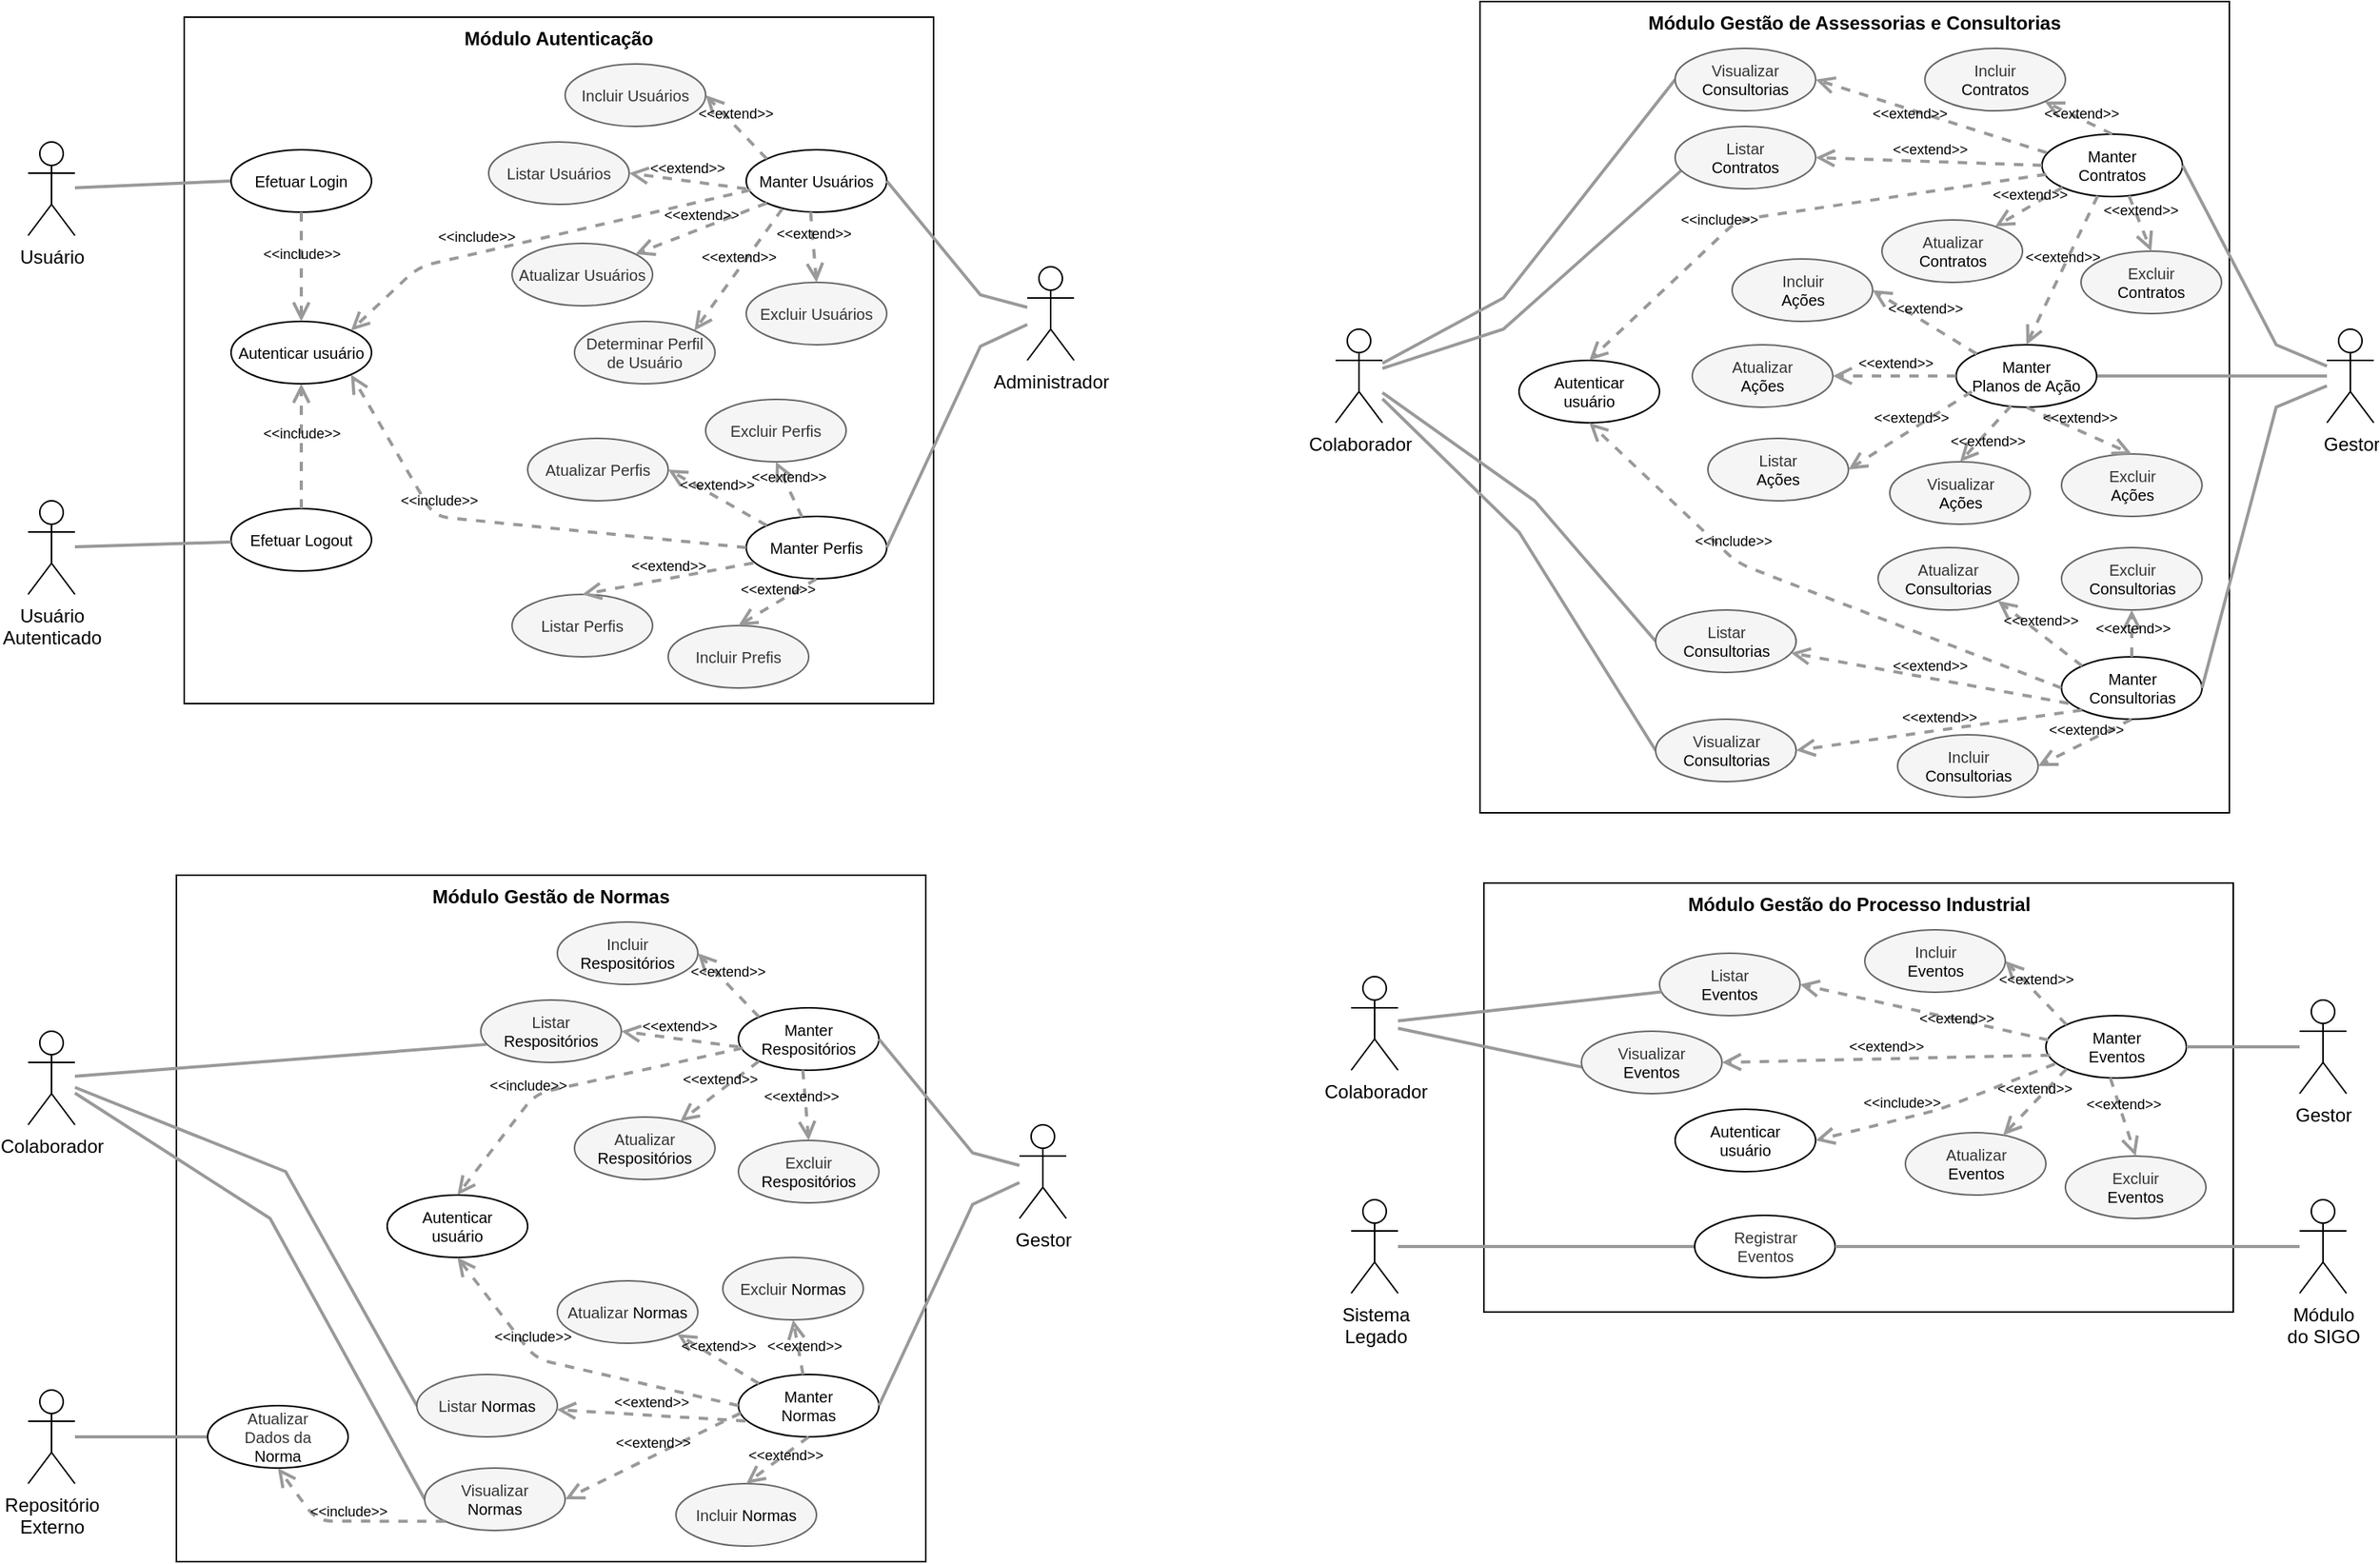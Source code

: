 <mxfile version="14.5.10" type="device"><diagram id="YoKz3NwR0_k2aK6TBXp4" name="Página-1"><mxGraphModel dx="1248" dy="1855" grid="1" gridSize="10" guides="1" tooltips="1" connect="1" arrows="1" fold="1" page="1" pageScale="1" pageWidth="827" pageHeight="1169" math="0" shadow="0"><root><mxCell id="0"/><mxCell id="1" parent="0"/><mxCell id="RQKFr0YR5QsRpam1vmnH-3" value="Módulo Gestão de Normas" style="shape=rect;html=1;verticalAlign=top;fontStyle=1;whiteSpace=wrap;align=center;" parent="1" vertex="1"><mxGeometry x="180" y="-560" width="480" height="440" as="geometry"/></mxCell><mxCell id="RQKFr0YR5QsRpam1vmnH-5" value="Manter Respositórios" style="shape=ellipse;html=1;strokeWidth=1;fontStyle=0;whiteSpace=wrap;align=center;perimeter=ellipsePerimeter;fontSize=10;" parent="1" vertex="1"><mxGeometry x="540" y="-475" width="90" height="40" as="geometry"/></mxCell><mxCell id="RQKFr0YR5QsRpam1vmnH-6" value="Manter&lt;br&gt;Normas" style="shape=ellipse;html=1;strokeWidth=1;fontStyle=0;whiteSpace=wrap;align=center;perimeter=ellipsePerimeter;fontSize=10;" parent="1" vertex="1"><mxGeometry x="540" y="-240" width="90" height="40" as="geometry"/></mxCell><mxCell id="u5Q-mye5x7g5_dlP4QvD-38" style="rounded=0;orthogonalLoop=1;jettySize=auto;html=1;entryX=0;entryY=0.5;entryDx=0;entryDy=0;endArrow=none;endFill=0;strokeColor=#999999;strokeWidth=2;" parent="1" source="RQKFr0YR5QsRpam1vmnH-8" target="u5Q-mye5x7g5_dlP4QvD-36" edge="1"><mxGeometry relative="1" as="geometry"><Array as="points"><mxPoint x="240" y="-340"/></Array></mxGeometry></mxCell><mxCell id="u5Q-mye5x7g5_dlP4QvD-40" style="edgeStyle=none;rounded=0;orthogonalLoop=1;jettySize=auto;html=1;entryX=0;entryY=0.5;entryDx=0;entryDy=0;endArrow=none;endFill=0;strokeColor=#999999;strokeWidth=2;" parent="1" source="RQKFr0YR5QsRpam1vmnH-8" target="RQKFr0YR5QsRpam1vmnH-31" edge="1"><mxGeometry relative="1" as="geometry"><Array as="points"><mxPoint x="250" y="-370"/></Array></mxGeometry></mxCell><mxCell id="u5Q-mye5x7g5_dlP4QvD-41" style="edgeStyle=none;rounded=0;orthogonalLoop=1;jettySize=auto;html=1;entryX=0.042;entryY=0.711;entryDx=0;entryDy=0;entryPerimeter=0;endArrow=none;endFill=0;strokeColor=#999999;strokeWidth=2;" parent="1" source="RQKFr0YR5QsRpam1vmnH-8" target="RQKFr0YR5QsRpam1vmnH-21" edge="1"><mxGeometry relative="1" as="geometry"/></mxCell><mxCell id="RQKFr0YR5QsRpam1vmnH-8" value="Colaborador" style="shape=umlActor;html=1;verticalLabelPosition=bottom;verticalAlign=top;align=center;" parent="1" vertex="1"><mxGeometry x="85" y="-460" width="30" height="60" as="geometry"/></mxCell><mxCell id="RQKFr0YR5QsRpam1vmnH-14" style="edgeStyle=none;rounded=0;orthogonalLoop=1;jettySize=auto;html=1;entryX=1;entryY=0.5;entryDx=0;entryDy=0;startArrow=none;startFill=0;startSize=8;endArrow=none;endFill=0;endSize=8;strokeColor=#999999;strokeWidth=2;fontSize=10;" parent="1" source="RQKFr0YR5QsRpam1vmnH-13" target="RQKFr0YR5QsRpam1vmnH-5" edge="1"><mxGeometry relative="1" as="geometry"><Array as="points"><mxPoint x="690" y="-382"/></Array></mxGeometry></mxCell><mxCell id="RQKFr0YR5QsRpam1vmnH-15" style="edgeStyle=none;rounded=0;orthogonalLoop=1;jettySize=auto;html=1;entryX=1;entryY=0.5;entryDx=0;entryDy=0;startArrow=none;startFill=0;startSize=8;endArrow=none;endFill=0;endSize=8;strokeColor=#999999;strokeWidth=2;fontSize=10;" parent="1" source="RQKFr0YR5QsRpam1vmnH-13" target="RQKFr0YR5QsRpam1vmnH-6" edge="1"><mxGeometry relative="1" as="geometry"><Array as="points"><mxPoint x="690" y="-349"/></Array></mxGeometry></mxCell><mxCell id="RQKFr0YR5QsRpam1vmnH-13" value="Gestor" style="shape=umlActor;html=1;verticalLabelPosition=bottom;verticalAlign=top;align=center;" parent="1" vertex="1"><mxGeometry x="720" y="-400" width="30" height="60" as="geometry"/></mxCell><mxCell id="RQKFr0YR5QsRpam1vmnH-16" value="Autenticar&lt;br&gt;usuário" style="shape=ellipse;html=1;strokeWidth=1;fontStyle=0;whiteSpace=wrap;align=center;perimeter=ellipsePerimeter;fontSize=10;" parent="1" vertex="1"><mxGeometry x="315" y="-355" width="90" height="40" as="geometry"/></mxCell><mxCell id="RQKFr0YR5QsRpam1vmnH-18" value="&amp;lt;&amp;lt;extend&amp;gt;&amp;gt;" style="endArrow=open;startArrow=none;endFill=0;startFill=0;endSize=8;html=1;verticalAlign=bottom;dashed=1;labelBackgroundColor=none;strokeColor=#999999;strokeWidth=2;fontSize=9;exitX=0;exitY=0;exitDx=0;exitDy=0;entryX=1;entryY=0.5;entryDx=0;entryDy=0;" parent="1" source="RQKFr0YR5QsRpam1vmnH-5" target="RQKFr0YR5QsRpam1vmnH-19" edge="1"><mxGeometry width="160" relative="1" as="geometry"><mxPoint x="340" y="-350" as="sourcePoint"/><mxPoint x="500" y="-350" as="targetPoint"/></mxGeometry></mxCell><mxCell id="RQKFr0YR5QsRpam1vmnH-19" value="Incluir&lt;br&gt;&lt;span style=&quot;color: rgb(0 , 0 , 0)&quot;&gt;Respositórios&lt;/span&gt;" style="shape=ellipse;html=1;strokeWidth=1;fontStyle=0;whiteSpace=wrap;align=center;perimeter=ellipsePerimeter;fontSize=10;fillColor=#f5f5f5;strokeColor=#666666;fontColor=#333333;" parent="1" vertex="1"><mxGeometry x="424" y="-530" width="90" height="40" as="geometry"/></mxCell><mxCell id="RQKFr0YR5QsRpam1vmnH-21" value="Listar&lt;br&gt;&lt;span style=&quot;color: rgb(0 , 0 , 0)&quot;&gt;Respositórios&lt;/span&gt;" style="shape=ellipse;html=1;strokeWidth=1;fontStyle=0;whiteSpace=wrap;align=center;perimeter=ellipsePerimeter;fontSize=10;fillColor=#f5f5f5;strokeColor=#666666;fontColor=#333333;" parent="1" vertex="1"><mxGeometry x="375" y="-480" width="90" height="40" as="geometry"/></mxCell><mxCell id="RQKFr0YR5QsRpam1vmnH-22" value="&amp;lt;&amp;lt;extend&amp;gt;&amp;gt;" style="endArrow=open;startArrow=none;endFill=0;startFill=0;endSize=8;html=1;verticalAlign=bottom;dashed=1;labelBackgroundColor=none;strokeColor=#999999;strokeWidth=2;fontSize=9;exitX=0.75;exitY=0.25;exitDx=0;exitDy=0;entryX=1;entryY=0.5;entryDx=0;entryDy=0;exitPerimeter=0;" parent="1" source="RQKFr0YR5QsRpam1vmnH-3" target="RQKFr0YR5QsRpam1vmnH-21" edge="1"><mxGeometry width="160" relative="1" as="geometry"><mxPoint x="564.441" y="-457.575" as="sourcePoint"/><mxPoint x="500.0" y="-495" as="targetPoint"/></mxGeometry></mxCell><mxCell id="RQKFr0YR5QsRpam1vmnH-23" value="Atualizar&lt;br&gt;&lt;span style=&quot;color: rgb(0 , 0 , 0)&quot;&gt;Respositórios&lt;/span&gt;" style="shape=ellipse;html=1;strokeWidth=1;fontStyle=0;whiteSpace=wrap;align=center;perimeter=ellipsePerimeter;fontSize=10;fillColor=#f5f5f5;strokeColor=#666666;fontColor=#333333;" parent="1" vertex="1"><mxGeometry x="435" y="-405" width="90" height="40" as="geometry"/></mxCell><mxCell id="RQKFr0YR5QsRpam1vmnH-24" value="Excluir&lt;br&gt;&lt;span style=&quot;color: rgb(0 , 0 , 0)&quot;&gt;Respositórios&lt;/span&gt;" style="shape=ellipse;html=1;strokeWidth=1;fontStyle=0;whiteSpace=wrap;align=center;perimeter=ellipsePerimeter;fontSize=10;fillColor=#f5f5f5;strokeColor=#666666;fontColor=#333333;" parent="1" vertex="1"><mxGeometry x="540" y="-390" width="90" height="40" as="geometry"/></mxCell><mxCell id="RQKFr0YR5QsRpam1vmnH-25" value="&amp;lt;&amp;lt;extend&amp;gt;&amp;gt;" style="endArrow=open;startArrow=none;endFill=0;startFill=0;endSize=8;html=1;verticalAlign=bottom;dashed=1;labelBackgroundColor=none;strokeColor=#999999;strokeWidth=2;fontSize=9;exitX=0.458;exitY=0.995;exitDx=0;exitDy=0;entryX=0.5;entryY=0;entryDx=0;entryDy=0;exitPerimeter=0;" parent="1" source="RQKFr0YR5QsRpam1vmnH-5" target="RQKFr0YR5QsRpam1vmnH-24" edge="1"><mxGeometry x="0.103" y="-3" width="160" relative="1" as="geometry"><mxPoint x="550" y="-440" as="sourcePoint"/><mxPoint x="490" y="-440" as="targetPoint"/><mxPoint as="offset"/></mxGeometry></mxCell><mxCell id="RQKFr0YR5QsRpam1vmnH-26" value="&amp;lt;&amp;lt;extend&amp;gt;&amp;gt;" style="endArrow=open;startArrow=none;endFill=0;startFill=0;endSize=8;html=1;verticalAlign=bottom;dashed=1;labelBackgroundColor=none;strokeColor=#999999;strokeWidth=2;fontSize=9;exitX=0;exitY=1;exitDx=0;exitDy=0;" parent="1" source="RQKFr0YR5QsRpam1vmnH-5" target="RQKFr0YR5QsRpam1vmnH-23" edge="1"><mxGeometry width="160" relative="1" as="geometry"><mxPoint x="550" y="-440" as="sourcePoint"/><mxPoint x="490" y="-440" as="targetPoint"/></mxGeometry></mxCell><mxCell id="RQKFr0YR5QsRpam1vmnH-27" value="&amp;lt;&amp;lt;include&amp;gt;&amp;gt;" style="endArrow=open;startArrow=none;endFill=0;startFill=0;endSize=8;html=1;verticalAlign=bottom;dashed=1;labelBackgroundColor=none;strokeColor=#999999;strokeWidth=2;fontSize=9;exitX=0.031;exitY=0.644;exitDx=0;exitDy=0;entryX=0.5;entryY=0;entryDx=0;entryDy=0;exitPerimeter=0;" parent="1" source="RQKFr0YR5QsRpam1vmnH-5" target="RQKFr0YR5QsRpam1vmnH-16" edge="1"><mxGeometry x="0.295" y="-2" width="160" relative="1" as="geometry"><mxPoint x="270" y="-415" as="sourcePoint"/><mxPoint x="270" y="-355" as="targetPoint"/><Array as="points"><mxPoint x="410" y="-420"/></Array><mxPoint as="offset"/></mxGeometry></mxCell><mxCell id="RQKFr0YR5QsRpam1vmnH-30" value="Incluir&amp;nbsp;&lt;span style=&quot;color: rgb(0 , 0 , 0)&quot;&gt;Normas&lt;/span&gt;" style="shape=ellipse;html=1;strokeWidth=1;fontStyle=0;whiteSpace=wrap;align=center;perimeter=ellipsePerimeter;fontSize=10;fillColor=#f5f5f5;strokeColor=#666666;fontColor=#333333;" parent="1" vertex="1"><mxGeometry x="500" y="-170" width="90" height="40" as="geometry"/></mxCell><mxCell id="RQKFr0YR5QsRpam1vmnH-31" value="Listar&amp;nbsp;&lt;span style=&quot;color: rgb(0 , 0 , 0)&quot;&gt;Normas&lt;/span&gt;" style="shape=ellipse;html=1;strokeWidth=1;fontStyle=0;whiteSpace=wrap;align=center;perimeter=ellipsePerimeter;fontSize=10;fillColor=#f5f5f5;strokeColor=#666666;fontColor=#333333;" parent="1" vertex="1"><mxGeometry x="334" y="-240" width="90" height="40" as="geometry"/></mxCell><mxCell id="RQKFr0YR5QsRpam1vmnH-32" value="Atualizar&amp;nbsp;&lt;span style=&quot;color: rgb(0 , 0 , 0)&quot;&gt;Normas&lt;/span&gt;" style="shape=ellipse;html=1;strokeWidth=1;fontStyle=0;whiteSpace=wrap;align=center;perimeter=ellipsePerimeter;fontSize=10;fillColor=#f5f5f5;strokeColor=#666666;fontColor=#333333;" parent="1" vertex="1"><mxGeometry x="424" y="-300" width="90" height="40" as="geometry"/></mxCell><mxCell id="RQKFr0YR5QsRpam1vmnH-33" value="Excluir&amp;nbsp;&lt;span style=&quot;color: rgb(0 , 0 , 0)&quot;&gt;Normas&lt;/span&gt;" style="shape=ellipse;html=1;strokeWidth=1;fontStyle=0;whiteSpace=wrap;align=center;perimeter=ellipsePerimeter;fontSize=10;fillColor=#f5f5f5;strokeColor=#666666;fontColor=#333333;" parent="1" vertex="1"><mxGeometry x="530" y="-315" width="90" height="40" as="geometry"/></mxCell><mxCell id="RQKFr0YR5QsRpam1vmnH-34" value="&amp;lt;&amp;lt;include&amp;gt;&amp;gt;" style="endArrow=open;startArrow=none;endFill=0;startFill=0;endSize=8;html=1;verticalAlign=bottom;dashed=1;labelBackgroundColor=none;strokeColor=#999999;strokeWidth=2;fontSize=9;exitX=0;exitY=0.5;exitDx=0;exitDy=0;entryX=0.5;entryY=1;entryDx=0;entryDy=0;" parent="1" source="RQKFr0YR5QsRpam1vmnH-6" target="RQKFr0YR5QsRpam1vmnH-16" edge="1"><mxGeometry x="0.295" y="-2" width="160" relative="1" as="geometry"><mxPoint x="553.1" y="-432.8" as="sourcePoint"/><mxPoint x="305.355" y="-347.678" as="targetPoint"/><Array as="points"><mxPoint x="410" y="-250"/></Array><mxPoint as="offset"/></mxGeometry></mxCell><mxCell id="RQKFr0YR5QsRpam1vmnH-35" value="&amp;lt;&amp;lt;extend&amp;gt;&amp;gt;" style="endArrow=open;startArrow=none;endFill=0;startFill=0;endSize=8;html=1;verticalAlign=bottom;dashed=1;labelBackgroundColor=none;strokeColor=#999999;strokeWidth=2;fontSize=9;entryX=0.5;entryY=1;entryDx=0;entryDy=0;" parent="1" source="RQKFr0YR5QsRpam1vmnH-6" target="RQKFr0YR5QsRpam1vmnH-33" edge="1"><mxGeometry x="-0.445" y="-2" width="160" relative="1" as="geometry"><mxPoint x="595.8" y="-415.25" as="sourcePoint"/><mxPoint x="590" y="-370" as="targetPoint"/><mxPoint as="offset"/></mxGeometry></mxCell><mxCell id="RQKFr0YR5QsRpam1vmnH-36" value="&amp;lt;&amp;lt;extend&amp;gt;&amp;gt;" style="endArrow=open;startArrow=none;endFill=0;startFill=0;endSize=8;html=1;verticalAlign=bottom;dashed=1;labelBackgroundColor=none;strokeColor=#999999;strokeWidth=2;fontSize=9;entryX=0.5;entryY=0;entryDx=0;entryDy=0;exitX=0.5;exitY=1;exitDx=0;exitDy=0;" parent="1" source="RQKFr0YR5QsRpam1vmnH-6" target="RQKFr0YR5QsRpam1vmnH-30" edge="1"><mxGeometry x="-0.04" y="7" width="160" relative="1" as="geometry"><mxPoint x="587.557" y="-229.213" as="sourcePoint"/><mxPoint x="574" y="-255" as="targetPoint"/><mxPoint as="offset"/></mxGeometry></mxCell><mxCell id="RQKFr0YR5QsRpam1vmnH-37" value="&amp;lt;&amp;lt;extend&amp;gt;&amp;gt;" style="endArrow=open;startArrow=none;endFill=0;startFill=0;endSize=8;html=1;verticalAlign=bottom;dashed=1;labelBackgroundColor=none;strokeColor=#999999;strokeWidth=2;fontSize=9;exitX=0.05;exitY=0.746;exitDx=0;exitDy=0;exitPerimeter=0;" parent="1" source="RQKFr0YR5QsRpam1vmnH-6" target="RQKFr0YR5QsRpam1vmnH-31" edge="1"><mxGeometry width="160" relative="1" as="geometry"><mxPoint x="600" y="-180.0" as="sourcePoint"/><mxPoint x="540" y="-170" as="targetPoint"/></mxGeometry></mxCell><mxCell id="RQKFr0YR5QsRpam1vmnH-38" value="&amp;lt;&amp;lt;extend&amp;gt;&amp;gt;" style="endArrow=open;startArrow=none;endFill=0;startFill=0;endSize=8;html=1;verticalAlign=bottom;dashed=1;labelBackgroundColor=none;strokeColor=#999999;strokeWidth=2;fontSize=9;entryX=1;entryY=1;entryDx=0;entryDy=0;exitX=0;exitY=0;exitDx=0;exitDy=0;" parent="1" source="RQKFr0YR5QsRpam1vmnH-6" target="RQKFr0YR5QsRpam1vmnH-32" edge="1"><mxGeometry width="160" relative="1" as="geometry"><mxPoint x="555" y="-192.7" as="sourcePoint"/><mxPoint x="424" y="-190" as="targetPoint"/></mxGeometry></mxCell><mxCell id="u5Q-mye5x7g5_dlP4QvD-1" value="Módulo Autenticação" style="shape=rect;html=1;verticalAlign=top;fontStyle=1;whiteSpace=wrap;align=center;" parent="1" vertex="1"><mxGeometry x="185" y="-1110" width="480" height="440" as="geometry"/></mxCell><mxCell id="u5Q-mye5x7g5_dlP4QvD-2" style="edgeStyle=none;rounded=0;orthogonalLoop=1;jettySize=auto;html=1;entryX=0;entryY=0.5;entryDx=0;entryDy=0;startArrow=none;startFill=0;startSize=8;endArrow=none;endFill=0;endSize=8;strokeColor=#999999;strokeWidth=2;fontSize=10;" parent="1" source="u5Q-mye5x7g5_dlP4QvD-3" target="u5Q-mye5x7g5_dlP4QvD-4" edge="1"><mxGeometry relative="1" as="geometry"/></mxCell><mxCell id="u5Q-mye5x7g5_dlP4QvD-3" value="Usuário" style="shape=umlActor;html=1;verticalLabelPosition=bottom;verticalAlign=top;align=center;" parent="1" vertex="1"><mxGeometry x="85" y="-1030" width="30" height="60" as="geometry"/></mxCell><mxCell id="u5Q-mye5x7g5_dlP4QvD-4" value="Efetuar Login" style="shape=ellipse;html=1;strokeWidth=1;fontStyle=0;whiteSpace=wrap;align=center;perimeter=ellipsePerimeter;fontSize=10;" parent="1" vertex="1"><mxGeometry x="215" y="-1025" width="90" height="40" as="geometry"/></mxCell><mxCell id="u5Q-mye5x7g5_dlP4QvD-5" value="Manter Usuários" style="shape=ellipse;html=1;strokeWidth=1;fontStyle=0;whiteSpace=wrap;align=center;perimeter=ellipsePerimeter;fontSize=10;" parent="1" vertex="1"><mxGeometry x="545" y="-1025" width="90" height="40" as="geometry"/></mxCell><mxCell id="u5Q-mye5x7g5_dlP4QvD-6" value="Manter Perfis" style="shape=ellipse;html=1;strokeWidth=1;fontStyle=0;whiteSpace=wrap;align=center;perimeter=ellipsePerimeter;fontSize=10;" parent="1" vertex="1"><mxGeometry x="545" y="-790" width="90" height="40" as="geometry"/></mxCell><mxCell id="u5Q-mye5x7g5_dlP4QvD-7" value="Efetuar Logout" style="shape=ellipse;html=1;strokeWidth=1;fontStyle=0;whiteSpace=wrap;align=center;perimeter=ellipsePerimeter;fontSize=10;" parent="1" vertex="1"><mxGeometry x="215" y="-795" width="90" height="40" as="geometry"/></mxCell><mxCell id="u5Q-mye5x7g5_dlP4QvD-8" style="edgeStyle=none;rounded=0;orthogonalLoop=1;jettySize=auto;html=1;startArrow=none;startFill=0;startSize=8;endArrow=none;endFill=0;endSize=8;strokeColor=#999999;strokeWidth=2;fontSize=10;" parent="1" source="u5Q-mye5x7g5_dlP4QvD-9" target="u5Q-mye5x7g5_dlP4QvD-7" edge="1"><mxGeometry relative="1" as="geometry"/></mxCell><mxCell id="u5Q-mye5x7g5_dlP4QvD-9" value="Usuário&lt;br&gt;Autenticado" style="shape=umlActor;html=1;verticalLabelPosition=bottom;verticalAlign=top;align=center;" parent="1" vertex="1"><mxGeometry x="85" y="-800" width="30" height="60" as="geometry"/></mxCell><mxCell id="u5Q-mye5x7g5_dlP4QvD-10" style="edgeStyle=none;rounded=0;orthogonalLoop=1;jettySize=auto;html=1;entryX=1;entryY=0.5;entryDx=0;entryDy=0;startArrow=none;startFill=0;startSize=8;endArrow=none;endFill=0;endSize=8;strokeColor=#999999;strokeWidth=2;fontSize=10;" parent="1" source="u5Q-mye5x7g5_dlP4QvD-12" target="u5Q-mye5x7g5_dlP4QvD-5" edge="1"><mxGeometry relative="1" as="geometry"><Array as="points"><mxPoint x="695" y="-932"/></Array></mxGeometry></mxCell><mxCell id="u5Q-mye5x7g5_dlP4QvD-11" style="edgeStyle=none;rounded=0;orthogonalLoop=1;jettySize=auto;html=1;entryX=1;entryY=0.5;entryDx=0;entryDy=0;startArrow=none;startFill=0;startSize=8;endArrow=none;endFill=0;endSize=8;strokeColor=#999999;strokeWidth=2;fontSize=10;" parent="1" source="u5Q-mye5x7g5_dlP4QvD-12" target="u5Q-mye5x7g5_dlP4QvD-6" edge="1"><mxGeometry relative="1" as="geometry"><Array as="points"><mxPoint x="695" y="-899"/></Array></mxGeometry></mxCell><mxCell id="u5Q-mye5x7g5_dlP4QvD-12" value="Administrador" style="shape=umlActor;html=1;verticalLabelPosition=bottom;verticalAlign=top;align=center;" parent="1" vertex="1"><mxGeometry x="725" y="-950" width="30" height="60" as="geometry"/></mxCell><mxCell id="u5Q-mye5x7g5_dlP4QvD-13" value="Autenticar usuário" style="shape=ellipse;html=1;strokeWidth=1;fontStyle=0;whiteSpace=wrap;align=center;perimeter=ellipsePerimeter;fontSize=10;" parent="1" vertex="1"><mxGeometry x="215" y="-915" width="90" height="40" as="geometry"/></mxCell><mxCell id="u5Q-mye5x7g5_dlP4QvD-14" value="&amp;lt;&amp;lt;include&amp;gt;&amp;gt;" style="endArrow=open;startArrow=none;endFill=0;startFill=0;endSize=8;html=1;verticalAlign=bottom;dashed=1;labelBackgroundColor=none;strokeColor=#999999;strokeWidth=2;fontSize=9;exitX=0.5;exitY=1;exitDx=0;exitDy=0;" parent="1" source="u5Q-mye5x7g5_dlP4QvD-4" target="u5Q-mye5x7g5_dlP4QvD-13" edge="1"><mxGeometry width="160" relative="1" as="geometry"><mxPoint x="335" y="-910" as="sourcePoint"/><mxPoint x="495" y="-910" as="targetPoint"/></mxGeometry></mxCell><mxCell id="u5Q-mye5x7g5_dlP4QvD-15" value="&amp;lt;&amp;lt;extend&amp;gt;&amp;gt;" style="endArrow=open;startArrow=none;endFill=0;startFill=0;endSize=8;html=1;verticalAlign=bottom;dashed=1;labelBackgroundColor=none;strokeColor=#999999;strokeWidth=2;fontSize=9;exitX=0;exitY=0;exitDx=0;exitDy=0;entryX=1;entryY=0.5;entryDx=0;entryDy=0;" parent="1" source="u5Q-mye5x7g5_dlP4QvD-5" target="u5Q-mye5x7g5_dlP4QvD-16" edge="1"><mxGeometry width="160" relative="1" as="geometry"><mxPoint x="345" y="-900" as="sourcePoint"/><mxPoint x="505" y="-900" as="targetPoint"/></mxGeometry></mxCell><mxCell id="u5Q-mye5x7g5_dlP4QvD-16" value="Incluir Usuários" style="shape=ellipse;html=1;strokeWidth=1;fontStyle=0;whiteSpace=wrap;align=center;perimeter=ellipsePerimeter;fontSize=10;fillColor=#f5f5f5;strokeColor=#666666;fontColor=#333333;" parent="1" vertex="1"><mxGeometry x="429" y="-1080" width="90" height="40" as="geometry"/></mxCell><mxCell id="u5Q-mye5x7g5_dlP4QvD-17" value="&amp;lt;&amp;lt;include&amp;gt;&amp;gt;" style="endArrow=open;startArrow=none;endFill=0;startFill=0;endSize=8;html=1;verticalAlign=bottom;dashed=1;labelBackgroundColor=none;strokeColor=#999999;strokeWidth=2;fontSize=9;exitX=0.5;exitY=0;exitDx=0;exitDy=0;entryX=0.5;entryY=1;entryDx=0;entryDy=0;" parent="1" source="u5Q-mye5x7g5_dlP4QvD-7" target="u5Q-mye5x7g5_dlP4QvD-13" edge="1"><mxGeometry width="160" relative="1" as="geometry"><mxPoint x="285" y="-970" as="sourcePoint"/><mxPoint x="285" y="-910" as="targetPoint"/></mxGeometry></mxCell><mxCell id="u5Q-mye5x7g5_dlP4QvD-18" value="Listar Usuários" style="shape=ellipse;html=1;strokeWidth=1;fontStyle=0;whiteSpace=wrap;align=center;perimeter=ellipsePerimeter;fontSize=10;fillColor=#f5f5f5;strokeColor=#666666;fontColor=#333333;" parent="1" vertex="1"><mxGeometry x="380" y="-1030" width="90" height="40" as="geometry"/></mxCell><mxCell id="u5Q-mye5x7g5_dlP4QvD-19" value="&amp;lt;&amp;lt;extend&amp;gt;&amp;gt;" style="endArrow=open;startArrow=none;endFill=0;startFill=0;endSize=8;html=1;verticalAlign=bottom;dashed=1;labelBackgroundColor=none;strokeColor=#999999;strokeWidth=2;fontSize=9;exitX=0.75;exitY=0.25;exitDx=0;exitDy=0;entryX=1;entryY=0.5;entryDx=0;entryDy=0;exitPerimeter=0;" parent="1" source="u5Q-mye5x7g5_dlP4QvD-1" target="u5Q-mye5x7g5_dlP4QvD-18" edge="1"><mxGeometry width="160" relative="1" as="geometry"><mxPoint x="569.441" y="-1007.575" as="sourcePoint"/><mxPoint x="505.0" y="-1045" as="targetPoint"/></mxGeometry></mxCell><mxCell id="u5Q-mye5x7g5_dlP4QvD-20" value="Atualizar Usuários" style="shape=ellipse;html=1;strokeWidth=1;fontStyle=0;whiteSpace=wrap;align=center;perimeter=ellipsePerimeter;fontSize=10;fillColor=#f5f5f5;strokeColor=#666666;fontColor=#333333;" parent="1" vertex="1"><mxGeometry x="395" y="-965" width="90" height="40" as="geometry"/></mxCell><mxCell id="u5Q-mye5x7g5_dlP4QvD-21" value="Excluir Usuários" style="shape=ellipse;html=1;strokeWidth=1;fontStyle=0;whiteSpace=wrap;align=center;perimeter=ellipsePerimeter;fontSize=10;fillColor=#f5f5f5;strokeColor=#666666;fontColor=#333333;" parent="1" vertex="1"><mxGeometry x="545" y="-940" width="90" height="40" as="geometry"/></mxCell><mxCell id="u5Q-mye5x7g5_dlP4QvD-22" value="&amp;lt;&amp;lt;extend&amp;gt;&amp;gt;" style="endArrow=open;startArrow=none;endFill=0;startFill=0;endSize=8;html=1;verticalAlign=bottom;dashed=1;labelBackgroundColor=none;strokeColor=#999999;strokeWidth=2;fontSize=9;exitX=0.458;exitY=0.995;exitDx=0;exitDy=0;entryX=0.5;entryY=0;entryDx=0;entryDy=0;exitPerimeter=0;" parent="1" source="u5Q-mye5x7g5_dlP4QvD-5" target="u5Q-mye5x7g5_dlP4QvD-21" edge="1"><mxGeometry width="160" relative="1" as="geometry"><mxPoint x="555" y="-990" as="sourcePoint"/><mxPoint x="495" y="-990" as="targetPoint"/></mxGeometry></mxCell><mxCell id="u5Q-mye5x7g5_dlP4QvD-23" value="&amp;lt;&amp;lt;extend&amp;gt;&amp;gt;" style="endArrow=open;startArrow=none;endFill=0;startFill=0;endSize=8;html=1;verticalAlign=bottom;dashed=1;labelBackgroundColor=none;strokeColor=#999999;strokeWidth=2;fontSize=9;exitX=0;exitY=1;exitDx=0;exitDy=0;" parent="1" source="u5Q-mye5x7g5_dlP4QvD-5" target="u5Q-mye5x7g5_dlP4QvD-20" edge="1"><mxGeometry width="160" relative="1" as="geometry"><mxPoint x="555" y="-990" as="sourcePoint"/><mxPoint x="495" y="-990" as="targetPoint"/></mxGeometry></mxCell><mxCell id="u5Q-mye5x7g5_dlP4QvD-24" value="&amp;lt;&amp;lt;include&amp;gt;&amp;gt;" style="endArrow=open;startArrow=none;endFill=0;startFill=0;endSize=8;html=1;verticalAlign=bottom;dashed=1;labelBackgroundColor=none;strokeColor=#999999;strokeWidth=2;fontSize=9;exitX=0.031;exitY=0.644;exitDx=0;exitDy=0;entryX=1;entryY=0;entryDx=0;entryDy=0;exitPerimeter=0;" parent="1" source="u5Q-mye5x7g5_dlP4QvD-5" target="u5Q-mye5x7g5_dlP4QvD-13" edge="1"><mxGeometry x="0.295" y="-2" width="160" relative="1" as="geometry"><mxPoint x="275" y="-965" as="sourcePoint"/><mxPoint x="275" y="-905" as="targetPoint"/><Array as="points"><mxPoint x="335" y="-950"/></Array><mxPoint as="offset"/></mxGeometry></mxCell><mxCell id="u5Q-mye5x7g5_dlP4QvD-25" value="Determinar Perfil de Usuário" style="shape=ellipse;html=1;strokeWidth=1;fontStyle=0;whiteSpace=wrap;align=center;perimeter=ellipsePerimeter;fontSize=10;fillColor=#f5f5f5;strokeColor=#666666;fontColor=#333333;" parent="1" vertex="1"><mxGeometry x="435" y="-915" width="90" height="40" as="geometry"/></mxCell><mxCell id="u5Q-mye5x7g5_dlP4QvD-26" value="&amp;lt;&amp;lt;extend&amp;gt;&amp;gt;" style="endArrow=open;startArrow=none;endFill=0;startFill=0;endSize=8;html=1;verticalAlign=bottom;dashed=1;labelBackgroundColor=none;strokeColor=#999999;strokeWidth=2;fontSize=9;exitX=0.257;exitY=0.945;exitDx=0;exitDy=0;exitPerimeter=0;entryX=1;entryY=0;entryDx=0;entryDy=0;" parent="1" source="u5Q-mye5x7g5_dlP4QvD-5" target="u5Q-mye5x7g5_dlP4QvD-25" edge="1"><mxGeometry width="160" relative="1" as="geometry"><mxPoint x="569.645" y="-972.322" as="sourcePoint"/><mxPoint x="495.289" y="-944.805" as="targetPoint"/></mxGeometry></mxCell><mxCell id="u5Q-mye5x7g5_dlP4QvD-27" value="Incluir Prefis" style="shape=ellipse;html=1;strokeWidth=1;fontStyle=0;whiteSpace=wrap;align=center;perimeter=ellipsePerimeter;fontSize=10;fillColor=#f5f5f5;strokeColor=#666666;fontColor=#333333;" parent="1" vertex="1"><mxGeometry x="495" y="-720" width="90" height="40" as="geometry"/></mxCell><mxCell id="u5Q-mye5x7g5_dlP4QvD-28" value="Listar Perfis" style="shape=ellipse;html=1;strokeWidth=1;fontStyle=0;whiteSpace=wrap;align=center;perimeter=ellipsePerimeter;fontSize=10;fillColor=#f5f5f5;strokeColor=#666666;fontColor=#333333;" parent="1" vertex="1"><mxGeometry x="395" y="-740" width="90" height="40" as="geometry"/></mxCell><mxCell id="u5Q-mye5x7g5_dlP4QvD-29" value="Atualizar Perfis" style="shape=ellipse;html=1;strokeWidth=1;fontStyle=0;whiteSpace=wrap;align=center;perimeter=ellipsePerimeter;fontSize=10;fillColor=#f5f5f5;strokeColor=#666666;fontColor=#333333;" parent="1" vertex="1"><mxGeometry x="405" y="-840" width="90" height="40" as="geometry"/></mxCell><mxCell id="u5Q-mye5x7g5_dlP4QvD-30" value="Excluir Perfis" style="shape=ellipse;html=1;strokeWidth=1;fontStyle=0;whiteSpace=wrap;align=center;perimeter=ellipsePerimeter;fontSize=10;fillColor=#f5f5f5;strokeColor=#666666;fontColor=#333333;" parent="1" vertex="1"><mxGeometry x="519" y="-865" width="90" height="40" as="geometry"/></mxCell><mxCell id="u5Q-mye5x7g5_dlP4QvD-31" value="&amp;lt;&amp;lt;include&amp;gt;&amp;gt;" style="endArrow=open;startArrow=none;endFill=0;startFill=0;endSize=8;html=1;verticalAlign=bottom;dashed=1;labelBackgroundColor=none;strokeColor=#999999;strokeWidth=2;fontSize=9;exitX=0;exitY=0.5;exitDx=0;exitDy=0;entryX=1;entryY=1;entryDx=0;entryDy=0;" parent="1" source="u5Q-mye5x7g5_dlP4QvD-6" target="u5Q-mye5x7g5_dlP4QvD-13" edge="1"><mxGeometry x="0.295" y="-2" width="160" relative="1" as="geometry"><mxPoint x="558.1" y="-982.8" as="sourcePoint"/><mxPoint x="310.355" y="-897.678" as="targetPoint"/><Array as="points"><mxPoint x="345" y="-790"/></Array><mxPoint as="offset"/></mxGeometry></mxCell><mxCell id="u5Q-mye5x7g5_dlP4QvD-32" value="&amp;lt;&amp;lt;extend&amp;gt;&amp;gt;" style="endArrow=open;startArrow=none;endFill=0;startFill=0;endSize=8;html=1;verticalAlign=bottom;dashed=1;labelBackgroundColor=none;strokeColor=#999999;strokeWidth=2;fontSize=9;entryX=0.5;entryY=1;entryDx=0;entryDy=0;" parent="1" source="u5Q-mye5x7g5_dlP4QvD-6" target="u5Q-mye5x7g5_dlP4QvD-30" edge="1"><mxGeometry width="160" relative="1" as="geometry"><mxPoint x="600.8" y="-965.25" as="sourcePoint"/><mxPoint x="595" y="-920" as="targetPoint"/></mxGeometry></mxCell><mxCell id="u5Q-mye5x7g5_dlP4QvD-33" value="&amp;lt;&amp;lt;extend&amp;gt;&amp;gt;" style="endArrow=open;startArrow=none;endFill=0;startFill=0;endSize=8;html=1;verticalAlign=bottom;dashed=1;labelBackgroundColor=none;strokeColor=#999999;strokeWidth=2;fontSize=9;entryX=0.5;entryY=0;entryDx=0;entryDy=0;exitX=0.5;exitY=1;exitDx=0;exitDy=0;" parent="1" source="u5Q-mye5x7g5_dlP4QvD-6" target="u5Q-mye5x7g5_dlP4QvD-27" edge="1"><mxGeometry width="160" relative="1" as="geometry"><mxPoint x="592.557" y="-779.213" as="sourcePoint"/><mxPoint x="579" y="-805" as="targetPoint"/></mxGeometry></mxCell><mxCell id="u5Q-mye5x7g5_dlP4QvD-34" value="&amp;lt;&amp;lt;extend&amp;gt;&amp;gt;" style="endArrow=open;startArrow=none;endFill=0;startFill=0;endSize=8;html=1;verticalAlign=bottom;dashed=1;labelBackgroundColor=none;strokeColor=#999999;strokeWidth=2;fontSize=9;entryX=0.5;entryY=0;entryDx=0;entryDy=0;exitX=0.05;exitY=0.746;exitDx=0;exitDy=0;exitPerimeter=0;" parent="1" source="u5Q-mye5x7g5_dlP4QvD-6" target="u5Q-mye5x7g5_dlP4QvD-28" edge="1"><mxGeometry width="160" relative="1" as="geometry"><mxPoint x="605" y="-730.0" as="sourcePoint"/><mxPoint x="545" y="-720" as="targetPoint"/></mxGeometry></mxCell><mxCell id="u5Q-mye5x7g5_dlP4QvD-35" value="&amp;lt;&amp;lt;extend&amp;gt;&amp;gt;" style="endArrow=open;startArrow=none;endFill=0;startFill=0;endSize=8;html=1;verticalAlign=bottom;dashed=1;labelBackgroundColor=none;strokeColor=#999999;strokeWidth=2;fontSize=9;entryX=1;entryY=0.5;entryDx=0;entryDy=0;exitX=0;exitY=0;exitDx=0;exitDy=0;" parent="1" source="u5Q-mye5x7g5_dlP4QvD-6" target="u5Q-mye5x7g5_dlP4QvD-29" edge="1"><mxGeometry width="160" relative="1" as="geometry"><mxPoint x="560" y="-742.7" as="sourcePoint"/><mxPoint x="429" y="-740" as="targetPoint"/></mxGeometry></mxCell><mxCell id="u5Q-mye5x7g5_dlP4QvD-36" value="Visualizar&lt;br&gt;&lt;span style=&quot;color: rgb(0 , 0 , 0)&quot;&gt;Normas&lt;/span&gt;" style="shape=ellipse;html=1;strokeWidth=1;fontStyle=0;whiteSpace=wrap;align=center;perimeter=ellipsePerimeter;fontSize=10;fillColor=#f5f5f5;strokeColor=#666666;fontColor=#333333;" parent="1" vertex="1"><mxGeometry x="339" y="-180" width="90" height="40" as="geometry"/></mxCell><mxCell id="u5Q-mye5x7g5_dlP4QvD-37" value="&amp;lt;&amp;lt;extend&amp;gt;&amp;gt;" style="endArrow=open;startArrow=none;endFill=0;startFill=0;endSize=8;html=1;verticalAlign=bottom;dashed=1;labelBackgroundColor=none;strokeColor=#999999;strokeWidth=2;fontSize=9;entryX=1;entryY=0.5;entryDx=0;entryDy=0;exitX=0.015;exitY=0.62;exitDx=0;exitDy=0;exitPerimeter=0;" parent="1" source="RQKFr0YR5QsRpam1vmnH-6" target="u5Q-mye5x7g5_dlP4QvD-36" edge="1"><mxGeometry width="160" relative="1" as="geometry"><mxPoint x="554.5" y="-200.16" as="sourcePoint"/><mxPoint x="466.667" y="-154.21" as="targetPoint"/></mxGeometry></mxCell><mxCell id="u5Q-mye5x7g5_dlP4QvD-45" style="edgeStyle=none;rounded=0;orthogonalLoop=1;jettySize=auto;html=1;entryX=0;entryY=0.5;entryDx=0;entryDy=0;endArrow=none;endFill=0;strokeColor=#999999;strokeWidth=2;" parent="1" source="u5Q-mye5x7g5_dlP4QvD-42" target="u5Q-mye5x7g5_dlP4QvD-43" edge="1"><mxGeometry relative="1" as="geometry"/></mxCell><mxCell id="u5Q-mye5x7g5_dlP4QvD-42" value="Repositório&lt;br&gt;Externo" style="shape=umlActor;html=1;verticalLabelPosition=bottom;verticalAlign=top;align=center;" parent="1" vertex="1"><mxGeometry x="85" y="-230" width="30" height="60" as="geometry"/></mxCell><mxCell id="u5Q-mye5x7g5_dlP4QvD-43" value="Atualizar &lt;br&gt;Dados da&lt;br&gt;&lt;span style=&quot;color: rgb(0 , 0 , 0)&quot;&gt;Norma&lt;/span&gt;" style="shape=ellipse;html=1;strokeWidth=1;fontStyle=0;whiteSpace=wrap;align=center;perimeter=ellipsePerimeter;fontSize=10;fontColor=#333333;fillColor=#FFFFFF;" parent="1" vertex="1"><mxGeometry x="200" y="-220" width="90" height="40" as="geometry"/></mxCell><mxCell id="u5Q-mye5x7g5_dlP4QvD-44" value="&amp;lt;&amp;lt;include&amp;gt;&amp;gt;" style="endArrow=open;startArrow=none;endFill=0;startFill=0;endSize=8;html=1;verticalAlign=bottom;dashed=1;labelBackgroundColor=none;strokeColor=#999999;strokeWidth=2;fontSize=9;entryX=0.5;entryY=1;entryDx=0;entryDy=0;exitX=0;exitY=1;exitDx=0;exitDy=0;" parent="1" source="u5Q-mye5x7g5_dlP4QvD-36" target="u5Q-mye5x7g5_dlP4QvD-43" edge="1"><mxGeometry x="0.005" y="2" width="160" relative="1" as="geometry"><mxPoint x="550" y="-210" as="sourcePoint"/><mxPoint x="370" y="-305" as="targetPoint"/><Array as="points"><mxPoint x="270" y="-146"/></Array><mxPoint as="offset"/></mxGeometry></mxCell><mxCell id="u5Q-mye5x7g5_dlP4QvD-47" value="Módulo Gestão de Assessorias e Consultorias" style="shape=rect;html=1;verticalAlign=top;fontStyle=1;whiteSpace=wrap;align=center;" parent="1" vertex="1"><mxGeometry x="1015" y="-1120" width="480" height="520" as="geometry"/></mxCell><mxCell id="u5Q-mye5x7g5_dlP4QvD-48" value="Manter&lt;br&gt;Contratos" style="shape=ellipse;html=1;strokeWidth=1;fontStyle=0;whiteSpace=wrap;align=center;perimeter=ellipsePerimeter;fontSize=10;" parent="1" vertex="1"><mxGeometry x="1375" y="-1035" width="90" height="40" as="geometry"/></mxCell><mxCell id="u5Q-mye5x7g5_dlP4QvD-49" value="Manter&lt;br&gt;Consultorias" style="shape=ellipse;html=1;strokeWidth=1;fontStyle=0;whiteSpace=wrap;align=center;perimeter=ellipsePerimeter;fontSize=10;" parent="1" vertex="1"><mxGeometry x="1387.5" y="-700" width="90" height="40" as="geometry"/></mxCell><mxCell id="u5Q-mye5x7g5_dlP4QvD-50" style="rounded=0;orthogonalLoop=1;jettySize=auto;html=1;entryX=0;entryY=0.5;entryDx=0;entryDy=0;endArrow=none;endFill=0;strokeColor=#999999;strokeWidth=2;" parent="1" source="u5Q-mye5x7g5_dlP4QvD-53" target="u5Q-mye5x7g5_dlP4QvD-76" edge="1"><mxGeometry relative="1" as="geometry"><Array as="points"><mxPoint x="1040" y="-780"/></Array></mxGeometry></mxCell><mxCell id="u5Q-mye5x7g5_dlP4QvD-51" style="edgeStyle=none;rounded=0;orthogonalLoop=1;jettySize=auto;html=1;entryX=0;entryY=0.5;entryDx=0;entryDy=0;endArrow=none;endFill=0;strokeColor=#999999;strokeWidth=2;" parent="1" source="u5Q-mye5x7g5_dlP4QvD-53" target="u5Q-mye5x7g5_dlP4QvD-68" edge="1"><mxGeometry relative="1" as="geometry"><Array as="points"><mxPoint x="1050" y="-800"/></Array></mxGeometry></mxCell><mxCell id="u5Q-mye5x7g5_dlP4QvD-52" style="edgeStyle=none;rounded=0;orthogonalLoop=1;jettySize=auto;html=1;entryX=0.042;entryY=0.711;entryDx=0;entryDy=0;entryPerimeter=0;endArrow=none;endFill=0;strokeColor=#999999;strokeWidth=2;" parent="1" source="u5Q-mye5x7g5_dlP4QvD-53" target="u5Q-mye5x7g5_dlP4QvD-60" edge="1"><mxGeometry relative="1" as="geometry"><Array as="points"><mxPoint x="1030" y="-910"/></Array></mxGeometry></mxCell><mxCell id="u5Q-mye5x7g5_dlP4QvD-124" style="edgeStyle=none;rounded=0;orthogonalLoop=1;jettySize=auto;html=1;entryX=0;entryY=0.5;entryDx=0;entryDy=0;endArrow=none;endFill=0;strokeColor=#999999;strokeWidth=2;" parent="1" source="u5Q-mye5x7g5_dlP4QvD-53" target="u5Q-mye5x7g5_dlP4QvD-121" edge="1"><mxGeometry relative="1" as="geometry"><Array as="points"><mxPoint x="1030" y="-930"/></Array></mxGeometry></mxCell><mxCell id="u5Q-mye5x7g5_dlP4QvD-53" value="Colaborador" style="shape=umlActor;html=1;verticalLabelPosition=bottom;verticalAlign=top;align=center;" parent="1" vertex="1"><mxGeometry x="922.5" y="-910" width="30" height="60" as="geometry"/></mxCell><mxCell id="u5Q-mye5x7g5_dlP4QvD-54" style="edgeStyle=none;rounded=0;orthogonalLoop=1;jettySize=auto;html=1;entryX=1;entryY=0.5;entryDx=0;entryDy=0;startArrow=none;startFill=0;startSize=8;endArrow=none;endFill=0;endSize=8;strokeColor=#999999;strokeWidth=2;fontSize=10;" parent="1" source="u5Q-mye5x7g5_dlP4QvD-56" target="u5Q-mye5x7g5_dlP4QvD-48" edge="1"><mxGeometry relative="1" as="geometry"><Array as="points"><mxPoint x="1525" y="-900"/></Array></mxGeometry></mxCell><mxCell id="u5Q-mye5x7g5_dlP4QvD-55" style="edgeStyle=none;rounded=0;orthogonalLoop=1;jettySize=auto;html=1;entryX=1;entryY=0.5;entryDx=0;entryDy=0;startArrow=none;startFill=0;startSize=8;endArrow=none;endFill=0;endSize=8;strokeColor=#999999;strokeWidth=2;fontSize=10;" parent="1" source="u5Q-mye5x7g5_dlP4QvD-56" target="u5Q-mye5x7g5_dlP4QvD-49" edge="1"><mxGeometry relative="1" as="geometry"><Array as="points"><mxPoint x="1525" y="-860"/></Array></mxGeometry></mxCell><mxCell id="u5Q-mye5x7g5_dlP4QvD-130" style="edgeStyle=none;rounded=0;orthogonalLoop=1;jettySize=auto;html=1;entryX=1;entryY=0.5;entryDx=0;entryDy=0;endArrow=none;endFill=0;strokeColor=#999999;strokeWidth=2;" parent="1" source="u5Q-mye5x7g5_dlP4QvD-56" target="u5Q-mye5x7g5_dlP4QvD-127" edge="1"><mxGeometry relative="1" as="geometry"/></mxCell><mxCell id="u5Q-mye5x7g5_dlP4QvD-56" value="Gestor" style="shape=umlActor;html=1;verticalLabelPosition=bottom;verticalAlign=top;align=center;" parent="1" vertex="1"><mxGeometry x="1557.5" y="-910" width="30" height="60" as="geometry"/></mxCell><mxCell id="u5Q-mye5x7g5_dlP4QvD-57" value="Autenticar&lt;br&gt;usuário" style="shape=ellipse;html=1;strokeWidth=1;fontStyle=0;whiteSpace=wrap;align=center;perimeter=ellipsePerimeter;fontSize=10;" parent="1" vertex="1"><mxGeometry x="1040" y="-890" width="90" height="40" as="geometry"/></mxCell><mxCell id="u5Q-mye5x7g5_dlP4QvD-58" value="&amp;lt;&amp;lt;extend&amp;gt;&amp;gt;" style="endArrow=open;startArrow=none;endFill=0;startFill=0;endSize=8;html=1;verticalAlign=bottom;dashed=1;labelBackgroundColor=none;strokeColor=#999999;strokeWidth=2;fontSize=9;exitX=0.5;exitY=0;exitDx=0;exitDy=0;entryX=1;entryY=1;entryDx=0;entryDy=0;" parent="1" source="u5Q-mye5x7g5_dlP4QvD-48" target="u5Q-mye5x7g5_dlP4QvD-59" edge="1"><mxGeometry x="-0.159" y="4" width="160" relative="1" as="geometry"><mxPoint x="1175" y="-910" as="sourcePoint"/><mxPoint x="1335" y="-910" as="targetPoint"/><mxPoint as="offset"/></mxGeometry></mxCell><mxCell id="u5Q-mye5x7g5_dlP4QvD-59" value="Incluir&lt;br&gt;&lt;span style=&quot;color: rgb(0 , 0 , 0)&quot;&gt;Contratos&lt;/span&gt;" style="shape=ellipse;html=1;strokeWidth=1;fontStyle=0;whiteSpace=wrap;align=center;perimeter=ellipsePerimeter;fontSize=10;fillColor=#f5f5f5;strokeColor=#666666;fontColor=#333333;" parent="1" vertex="1"><mxGeometry x="1300" y="-1090" width="90" height="40" as="geometry"/></mxCell><mxCell id="u5Q-mye5x7g5_dlP4QvD-60" value="Listar&lt;br&gt;&lt;span style=&quot;color: rgb(0 , 0 , 0)&quot;&gt;Contratos&lt;/span&gt;" style="shape=ellipse;html=1;strokeWidth=1;fontStyle=0;whiteSpace=wrap;align=center;perimeter=ellipsePerimeter;fontSize=10;fillColor=#f5f5f5;strokeColor=#666666;fontColor=#333333;" parent="1" vertex="1"><mxGeometry x="1140" y="-1040" width="90" height="40" as="geometry"/></mxCell><mxCell id="u5Q-mye5x7g5_dlP4QvD-61" value="&amp;lt;&amp;lt;extend&amp;gt;&amp;gt;" style="endArrow=open;startArrow=none;endFill=0;startFill=0;endSize=8;html=1;verticalAlign=bottom;dashed=1;labelBackgroundColor=none;strokeColor=#999999;strokeWidth=2;fontSize=9;exitX=0;exitY=0.5;exitDx=0;exitDy=0;entryX=1;entryY=0.5;entryDx=0;entryDy=0;" parent="1" source="u5Q-mye5x7g5_dlP4QvD-48" target="u5Q-mye5x7g5_dlP4QvD-60" edge="1"><mxGeometry width="160" relative="1" as="geometry"><mxPoint x="1399.441" y="-1017.575" as="sourcePoint"/><mxPoint x="1335.0" y="-1055" as="targetPoint"/></mxGeometry></mxCell><mxCell id="u5Q-mye5x7g5_dlP4QvD-62" value="Atualizar&lt;br&gt;&lt;span style=&quot;color: rgb(0 , 0 , 0)&quot;&gt;Contratos&lt;/span&gt;" style="shape=ellipse;html=1;strokeWidth=1;fontStyle=0;whiteSpace=wrap;align=center;perimeter=ellipsePerimeter;fontSize=10;fillColor=#f5f5f5;strokeColor=#666666;fontColor=#333333;" parent="1" vertex="1"><mxGeometry x="1272.5" y="-980" width="90" height="40" as="geometry"/></mxCell><mxCell id="u5Q-mye5x7g5_dlP4QvD-63" value="Excluir&lt;br&gt;&lt;span style=&quot;color: rgb(0 , 0 , 0)&quot;&gt;Contratos&lt;/span&gt;" style="shape=ellipse;html=1;strokeWidth=1;fontStyle=0;whiteSpace=wrap;align=center;perimeter=ellipsePerimeter;fontSize=10;fillColor=#f5f5f5;strokeColor=#666666;fontColor=#333333;" parent="1" vertex="1"><mxGeometry x="1400" y="-960" width="90" height="40" as="geometry"/></mxCell><mxCell id="u5Q-mye5x7g5_dlP4QvD-64" value="&amp;lt;&amp;lt;extend&amp;gt;&amp;gt;" style="endArrow=open;startArrow=none;endFill=0;startFill=0;endSize=8;html=1;verticalAlign=bottom;dashed=1;labelBackgroundColor=none;strokeColor=#999999;strokeWidth=2;fontSize=9;exitX=0.619;exitY=0.989;exitDx=0;exitDy=0;entryX=0.5;entryY=0;entryDx=0;entryDy=0;exitPerimeter=0;" parent="1" source="u5Q-mye5x7g5_dlP4QvD-48" target="u5Q-mye5x7g5_dlP4QvD-63" edge="1"><mxGeometry width="160" relative="1" as="geometry"><mxPoint x="1385" y="-1000" as="sourcePoint"/><mxPoint x="1325" y="-1000" as="targetPoint"/></mxGeometry></mxCell><mxCell id="u5Q-mye5x7g5_dlP4QvD-65" value="&amp;lt;&amp;lt;extend&amp;gt;&amp;gt;" style="endArrow=open;startArrow=none;endFill=0;startFill=0;endSize=8;html=1;verticalAlign=bottom;dashed=1;labelBackgroundColor=none;strokeColor=#999999;strokeWidth=2;fontSize=9;exitX=0;exitY=1;exitDx=0;exitDy=0;" parent="1" source="u5Q-mye5x7g5_dlP4QvD-48" target="u5Q-mye5x7g5_dlP4QvD-62" edge="1"><mxGeometry width="160" relative="1" as="geometry"><mxPoint x="1385" y="-1000" as="sourcePoint"/><mxPoint x="1325" y="-1000" as="targetPoint"/></mxGeometry></mxCell><mxCell id="u5Q-mye5x7g5_dlP4QvD-66" value="&amp;lt;&amp;lt;include&amp;gt;&amp;gt;" style="endArrow=open;startArrow=none;endFill=0;startFill=0;endSize=8;html=1;verticalAlign=bottom;dashed=1;labelBackgroundColor=none;strokeColor=#999999;strokeWidth=2;fontSize=9;exitX=0.031;exitY=0.644;exitDx=0;exitDy=0;entryX=0.5;entryY=0;entryDx=0;entryDy=0;exitPerimeter=0;" parent="1" source="u5Q-mye5x7g5_dlP4QvD-48" target="u5Q-mye5x7g5_dlP4QvD-57" edge="1"><mxGeometry x="0.295" y="-2" width="160" relative="1" as="geometry"><mxPoint x="1105" y="-975" as="sourcePoint"/><mxPoint x="1105" y="-915" as="targetPoint"/><Array as="points"><mxPoint x="1180" y="-980"/></Array><mxPoint as="offset"/></mxGeometry></mxCell><mxCell id="u5Q-mye5x7g5_dlP4QvD-67" value="Incluir&lt;br style=&quot;color: rgb(0 , 0 , 0)&quot;&gt;&lt;span style=&quot;color: rgb(0 , 0 , 0)&quot;&gt;Consultorias&lt;/span&gt;" style="shape=ellipse;html=1;strokeWidth=1;fontStyle=0;whiteSpace=wrap;align=center;perimeter=ellipsePerimeter;fontSize=10;fillColor=#f5f5f5;strokeColor=#666666;fontColor=#333333;" parent="1" vertex="1"><mxGeometry x="1282.5" y="-650" width="90" height="40" as="geometry"/></mxCell><mxCell id="u5Q-mye5x7g5_dlP4QvD-68" value="Listar&lt;br style=&quot;color: rgb(0 , 0 , 0)&quot;&gt;&lt;span style=&quot;color: rgb(0 , 0 , 0)&quot;&gt;Consultorias&lt;/span&gt;" style="shape=ellipse;html=1;strokeWidth=1;fontStyle=0;whiteSpace=wrap;align=center;perimeter=ellipsePerimeter;fontSize=10;fillColor=#f5f5f5;strokeColor=#666666;fontColor=#333333;" parent="1" vertex="1"><mxGeometry x="1127.5" y="-730" width="90" height="40" as="geometry"/></mxCell><mxCell id="u5Q-mye5x7g5_dlP4QvD-69" value="Atualizar&lt;br style=&quot;color: rgb(0 , 0 , 0)&quot;&gt;&lt;span style=&quot;color: rgb(0 , 0 , 0)&quot;&gt;Consultorias&lt;/span&gt;" style="shape=ellipse;html=1;strokeWidth=1;fontStyle=0;whiteSpace=wrap;align=center;perimeter=ellipsePerimeter;fontSize=10;fillColor=#f5f5f5;strokeColor=#666666;fontColor=#333333;" parent="1" vertex="1"><mxGeometry x="1270" y="-770" width="90" height="40" as="geometry"/></mxCell><mxCell id="u5Q-mye5x7g5_dlP4QvD-70" value="Excluir&lt;br style=&quot;color: rgb(0 , 0 , 0)&quot;&gt;&lt;span style=&quot;color: rgb(0 , 0 , 0)&quot;&gt;Consultorias&lt;/span&gt;" style="shape=ellipse;html=1;strokeWidth=1;fontStyle=0;whiteSpace=wrap;align=center;perimeter=ellipsePerimeter;fontSize=10;fillColor=#f5f5f5;strokeColor=#666666;fontColor=#333333;" parent="1" vertex="1"><mxGeometry x="1387.5" y="-770" width="90" height="40" as="geometry"/></mxCell><mxCell id="u5Q-mye5x7g5_dlP4QvD-71" value="&amp;lt;&amp;lt;include&amp;gt;&amp;gt;" style="endArrow=open;startArrow=none;endFill=0;startFill=0;endSize=8;html=1;verticalAlign=bottom;dashed=1;labelBackgroundColor=none;strokeColor=#999999;strokeWidth=2;fontSize=9;exitX=0;exitY=0.5;exitDx=0;exitDy=0;entryX=0.5;entryY=1;entryDx=0;entryDy=0;" parent="1" source="u5Q-mye5x7g5_dlP4QvD-49" target="u5Q-mye5x7g5_dlP4QvD-57" edge="1"><mxGeometry x="0.295" y="-2" width="160" relative="1" as="geometry"><mxPoint x="1388.1" y="-992.8" as="sourcePoint"/><mxPoint x="1140.355" y="-907.678" as="targetPoint"/><Array as="points"><mxPoint x="1180" y="-760"/></Array><mxPoint as="offset"/></mxGeometry></mxCell><mxCell id="u5Q-mye5x7g5_dlP4QvD-72" value="&amp;lt;&amp;lt;extend&amp;gt;&amp;gt;" style="endArrow=open;startArrow=none;endFill=0;startFill=0;endSize=8;html=1;verticalAlign=bottom;dashed=1;labelBackgroundColor=none;strokeColor=#999999;strokeWidth=2;fontSize=9;entryX=0.5;entryY=1;entryDx=0;entryDy=0;" parent="1" source="u5Q-mye5x7g5_dlP4QvD-49" target="u5Q-mye5x7g5_dlP4QvD-70" edge="1"><mxGeometry x="-0.333" width="160" relative="1" as="geometry"><mxPoint x="1428.3" y="-895.25" as="sourcePoint"/><mxPoint x="1422.5" y="-850" as="targetPoint"/><mxPoint as="offset"/></mxGeometry></mxCell><mxCell id="u5Q-mye5x7g5_dlP4QvD-73" value="&amp;lt;&amp;lt;extend&amp;gt;&amp;gt;" style="endArrow=open;startArrow=none;endFill=0;startFill=0;endSize=8;html=1;verticalAlign=bottom;dashed=1;labelBackgroundColor=none;strokeColor=#999999;strokeWidth=2;fontSize=9;entryX=1;entryY=0.5;entryDx=0;entryDy=0;exitX=0.5;exitY=1;exitDx=0;exitDy=0;" parent="1" source="u5Q-mye5x7g5_dlP4QvD-49" target="u5Q-mye5x7g5_dlP4QvD-67" edge="1"><mxGeometry width="160" relative="1" as="geometry"><mxPoint x="1420.057" y="-709.213" as="sourcePoint"/><mxPoint x="1406.5" y="-735" as="targetPoint"/></mxGeometry></mxCell><mxCell id="u5Q-mye5x7g5_dlP4QvD-74" value="&amp;lt;&amp;lt;extend&amp;gt;&amp;gt;" style="endArrow=open;startArrow=none;endFill=0;startFill=0;endSize=8;html=1;verticalAlign=bottom;dashed=1;labelBackgroundColor=none;strokeColor=#999999;strokeWidth=2;fontSize=9;exitX=0.05;exitY=0.746;exitDx=0;exitDy=0;exitPerimeter=0;" parent="1" source="u5Q-mye5x7g5_dlP4QvD-49" target="u5Q-mye5x7g5_dlP4QvD-68" edge="1"><mxGeometry width="160" relative="1" as="geometry"><mxPoint x="1432.5" y="-660.0" as="sourcePoint"/><mxPoint x="1372.5" y="-650" as="targetPoint"/></mxGeometry></mxCell><mxCell id="u5Q-mye5x7g5_dlP4QvD-75" value="&amp;lt;&amp;lt;extend&amp;gt;&amp;gt;" style="endArrow=open;startArrow=none;endFill=0;startFill=0;endSize=8;html=1;verticalAlign=bottom;dashed=1;labelBackgroundColor=none;strokeColor=#999999;strokeWidth=2;fontSize=9;entryX=1;entryY=1;entryDx=0;entryDy=0;exitX=0;exitY=0;exitDx=0;exitDy=0;" parent="1" source="u5Q-mye5x7g5_dlP4QvD-49" target="u5Q-mye5x7g5_dlP4QvD-69" edge="1"><mxGeometry width="160" relative="1" as="geometry"><mxPoint x="1387.5" y="-672.7" as="sourcePoint"/><mxPoint x="1256.5" y="-670" as="targetPoint"/></mxGeometry></mxCell><mxCell id="u5Q-mye5x7g5_dlP4QvD-76" value="Visualizar&lt;br style=&quot;color: rgb(0 , 0 , 0)&quot;&gt;&lt;span style=&quot;color: rgb(0 , 0 , 0)&quot;&gt;Consultorias&lt;/span&gt;" style="shape=ellipse;html=1;strokeWidth=1;fontStyle=0;whiteSpace=wrap;align=center;perimeter=ellipsePerimeter;fontSize=10;fillColor=#f5f5f5;strokeColor=#666666;fontColor=#333333;" parent="1" vertex="1"><mxGeometry x="1127.5" y="-660" width="90" height="40" as="geometry"/></mxCell><mxCell id="u5Q-mye5x7g5_dlP4QvD-77" value="&amp;lt;&amp;lt;extend&amp;gt;&amp;gt;" style="endArrow=open;startArrow=none;endFill=0;startFill=0;endSize=8;html=1;verticalAlign=bottom;dashed=1;labelBackgroundColor=none;strokeColor=#999999;strokeWidth=2;fontSize=9;entryX=1;entryY=0.5;entryDx=0;entryDy=0;exitX=0;exitY=1;exitDx=0;exitDy=0;" parent="1" source="u5Q-mye5x7g5_dlP4QvD-49" target="u5Q-mye5x7g5_dlP4QvD-76" edge="1"><mxGeometry width="160" relative="1" as="geometry"><mxPoint x="1387" y="-680.16" as="sourcePoint"/><mxPoint x="1299.167" y="-634.21" as="targetPoint"/></mxGeometry></mxCell><mxCell id="u5Q-mye5x7g5_dlP4QvD-82" value="Módulo Gestão do Processo Industrial" style="shape=rect;html=1;verticalAlign=top;fontStyle=1;whiteSpace=wrap;align=center;" parent="1" vertex="1"><mxGeometry x="1017.5" y="-555" width="480" height="275" as="geometry"/></mxCell><mxCell id="u5Q-mye5x7g5_dlP4QvD-83" value="Manter &lt;br&gt;Eventos" style="shape=ellipse;html=1;strokeWidth=1;fontStyle=0;whiteSpace=wrap;align=center;perimeter=ellipsePerimeter;fontSize=10;" parent="1" vertex="1"><mxGeometry x="1377.5" y="-470" width="90" height="40" as="geometry"/></mxCell><mxCell id="u5Q-mye5x7g5_dlP4QvD-89" style="edgeStyle=none;rounded=0;orthogonalLoop=1;jettySize=auto;html=1;entryX=1;entryY=0.5;entryDx=0;entryDy=0;startArrow=none;startFill=0;startSize=8;endArrow=none;endFill=0;endSize=8;strokeColor=#999999;strokeWidth=2;fontSize=10;" parent="1" source="u5Q-mye5x7g5_dlP4QvD-91" target="u5Q-mye5x7g5_dlP4QvD-83" edge="1"><mxGeometry relative="1" as="geometry"><Array as="points"/></mxGeometry></mxCell><mxCell id="u5Q-mye5x7g5_dlP4QvD-91" value="Gestor" style="shape=umlActor;html=1;verticalLabelPosition=bottom;verticalAlign=top;align=center;" parent="1" vertex="1"><mxGeometry x="1540" y="-480" width="30" height="60" as="geometry"/></mxCell><mxCell id="u5Q-mye5x7g5_dlP4QvD-92" value="Autenticar&lt;br&gt;usuário" style="shape=ellipse;html=1;strokeWidth=1;fontStyle=0;whiteSpace=wrap;align=center;perimeter=ellipsePerimeter;fontSize=10;" parent="1" vertex="1"><mxGeometry x="1140" y="-410" width="90" height="40" as="geometry"/></mxCell><mxCell id="u5Q-mye5x7g5_dlP4QvD-93" value="&amp;lt;&amp;lt;extend&amp;gt;&amp;gt;" style="endArrow=open;startArrow=none;endFill=0;startFill=0;endSize=8;html=1;verticalAlign=bottom;dashed=1;labelBackgroundColor=none;strokeColor=#999999;strokeWidth=2;fontSize=9;exitX=0;exitY=0;exitDx=0;exitDy=0;entryX=1;entryY=0.5;entryDx=0;entryDy=0;" parent="1" source="u5Q-mye5x7g5_dlP4QvD-83" target="u5Q-mye5x7g5_dlP4QvD-94" edge="1"><mxGeometry width="160" relative="1" as="geometry"><mxPoint x="1177.5" y="-345" as="sourcePoint"/><mxPoint x="1337.5" y="-345" as="targetPoint"/></mxGeometry></mxCell><mxCell id="u5Q-mye5x7g5_dlP4QvD-94" value="Incluir&lt;br&gt;&lt;span style=&quot;color: rgb(0 , 0 , 0)&quot;&gt;Eventos&lt;/span&gt;" style="shape=ellipse;html=1;strokeWidth=1;fontStyle=0;whiteSpace=wrap;align=center;perimeter=ellipsePerimeter;fontSize=10;fillColor=#f5f5f5;strokeColor=#666666;fontColor=#333333;" parent="1" vertex="1"><mxGeometry x="1261.5" y="-525" width="90" height="40" as="geometry"/></mxCell><mxCell id="u5Q-mye5x7g5_dlP4QvD-95" value="Listar&lt;br&gt;&lt;span style=&quot;color: rgb(0 , 0 , 0)&quot;&gt;Eventos&lt;/span&gt;" style="shape=ellipse;html=1;strokeWidth=1;fontStyle=0;whiteSpace=wrap;align=center;perimeter=ellipsePerimeter;fontSize=10;fillColor=#f5f5f5;strokeColor=#666666;fontColor=#333333;" parent="1" vertex="1"><mxGeometry x="1130" y="-510" width="90" height="40" as="geometry"/></mxCell><mxCell id="u5Q-mye5x7g5_dlP4QvD-96" value="&amp;lt;&amp;lt;extend&amp;gt;&amp;gt;" style="endArrow=open;startArrow=none;endFill=0;startFill=0;endSize=8;html=1;verticalAlign=bottom;dashed=1;labelBackgroundColor=none;strokeColor=#999999;strokeWidth=2;fontSize=9;exitX=0.017;exitY=0.39;exitDx=0;exitDy=0;entryX=1;entryY=0.5;entryDx=0;entryDy=0;exitPerimeter=0;" parent="1" source="u5Q-mye5x7g5_dlP4QvD-83" target="u5Q-mye5x7g5_dlP4QvD-95" edge="1"><mxGeometry x="-0.278" y="7" width="160" relative="1" as="geometry"><mxPoint x="1401.941" y="-452.575" as="sourcePoint"/><mxPoint x="1337.5" y="-490" as="targetPoint"/><mxPoint as="offset"/></mxGeometry></mxCell><mxCell id="u5Q-mye5x7g5_dlP4QvD-97" value="Atualizar&lt;br&gt;&lt;span style=&quot;color: rgb(0 , 0 , 0)&quot;&gt;Eventos&lt;/span&gt;" style="shape=ellipse;html=1;strokeWidth=1;fontStyle=0;whiteSpace=wrap;align=center;perimeter=ellipsePerimeter;fontSize=10;fillColor=#f5f5f5;strokeColor=#666666;fontColor=#333333;" parent="1" vertex="1"><mxGeometry x="1287.5" y="-395" width="90" height="40" as="geometry"/></mxCell><mxCell id="u5Q-mye5x7g5_dlP4QvD-98" value="Excluir&lt;br&gt;&lt;span style=&quot;color: rgb(0 , 0 , 0)&quot;&gt;Eventos&lt;/span&gt;" style="shape=ellipse;html=1;strokeWidth=1;fontStyle=0;whiteSpace=wrap;align=center;perimeter=ellipsePerimeter;fontSize=10;fillColor=#f5f5f5;strokeColor=#666666;fontColor=#333333;" parent="1" vertex="1"><mxGeometry x="1390" y="-380" width="90" height="40" as="geometry"/></mxCell><mxCell id="u5Q-mye5x7g5_dlP4QvD-99" value="&amp;lt;&amp;lt;extend&amp;gt;&amp;gt;" style="endArrow=open;startArrow=none;endFill=0;startFill=0;endSize=8;html=1;verticalAlign=bottom;dashed=1;labelBackgroundColor=none;strokeColor=#999999;strokeWidth=2;fontSize=9;exitX=0.458;exitY=0.995;exitDx=0;exitDy=0;entryX=0.5;entryY=0;entryDx=0;entryDy=0;exitPerimeter=0;" parent="1" source="u5Q-mye5x7g5_dlP4QvD-83" target="u5Q-mye5x7g5_dlP4QvD-98" edge="1"><mxGeometry width="160" relative="1" as="geometry"><mxPoint x="1387.5" y="-435" as="sourcePoint"/><mxPoint x="1327.5" y="-435" as="targetPoint"/></mxGeometry></mxCell><mxCell id="u5Q-mye5x7g5_dlP4QvD-100" value="&amp;lt;&amp;lt;extend&amp;gt;&amp;gt;" style="endArrow=open;startArrow=none;endFill=0;startFill=0;endSize=8;html=1;verticalAlign=bottom;dashed=1;labelBackgroundColor=none;strokeColor=#999999;strokeWidth=2;fontSize=9;exitX=0;exitY=1;exitDx=0;exitDy=0;" parent="1" source="u5Q-mye5x7g5_dlP4QvD-83" target="u5Q-mye5x7g5_dlP4QvD-97" edge="1"><mxGeometry width="160" relative="1" as="geometry"><mxPoint x="1387.5" y="-435" as="sourcePoint"/><mxPoint x="1327.5" y="-435" as="targetPoint"/></mxGeometry></mxCell><mxCell id="u5Q-mye5x7g5_dlP4QvD-101" value="&amp;lt;&amp;lt;include&amp;gt;&amp;gt;" style="endArrow=open;startArrow=none;endFill=0;startFill=0;endSize=8;html=1;verticalAlign=bottom;dashed=1;labelBackgroundColor=none;strokeColor=#999999;strokeWidth=2;fontSize=9;exitX=0.064;exitY=0.774;exitDx=0;exitDy=0;entryX=1;entryY=0.5;entryDx=0;entryDy=0;exitPerimeter=0;" parent="1" source="u5Q-mye5x7g5_dlP4QvD-83" target="u5Q-mye5x7g5_dlP4QvD-92" edge="1"><mxGeometry x="0.295" y="-2" width="160" relative="1" as="geometry"><mxPoint x="1107.5" y="-410" as="sourcePoint"/><mxPoint x="1107.5" y="-350" as="targetPoint"/><Array as="points"><mxPoint x="1310" y="-410"/></Array><mxPoint as="offset"/></mxGeometry></mxCell><mxCell id="u5Q-mye5x7g5_dlP4QvD-113" style="edgeStyle=none;rounded=0;orthogonalLoop=1;jettySize=auto;html=1;entryX=0;entryY=0.5;entryDx=0;entryDy=0;endArrow=none;endFill=0;strokeColor=#999999;strokeWidth=2;" parent="1" source="u5Q-mye5x7g5_dlP4QvD-114" target="u5Q-mye5x7g5_dlP4QvD-115" edge="1"><mxGeometry relative="1" as="geometry"/></mxCell><mxCell id="u5Q-mye5x7g5_dlP4QvD-114" value="Sistema&lt;br&gt;Legado" style="shape=umlActor;html=1;verticalLabelPosition=bottom;verticalAlign=top;align=center;" parent="1" vertex="1"><mxGeometry x="932.5" y="-352" width="30" height="60" as="geometry"/></mxCell><mxCell id="u5Q-mye5x7g5_dlP4QvD-115" value="Registrar&lt;br&gt;Eventos" style="shape=ellipse;html=1;strokeWidth=1;fontStyle=0;whiteSpace=wrap;align=center;perimeter=ellipsePerimeter;fontSize=10;fontColor=#333333;fillColor=#FFFFFF;" parent="1" vertex="1"><mxGeometry x="1152.5" y="-342" width="90" height="40" as="geometry"/></mxCell><mxCell id="u5Q-mye5x7g5_dlP4QvD-121" value="Visualizar&lt;br style=&quot;color: rgb(0 , 0 , 0)&quot;&gt;&lt;span style=&quot;color: rgb(0 , 0 , 0)&quot;&gt;Consultorias&lt;/span&gt;" style="shape=ellipse;html=1;strokeWidth=1;fontStyle=0;whiteSpace=wrap;align=center;perimeter=ellipsePerimeter;fontSize=10;fillColor=#f5f5f5;strokeColor=#666666;fontColor=#333333;" parent="1" vertex="1"><mxGeometry x="1140" y="-1090" width="90" height="40" as="geometry"/></mxCell><mxCell id="u5Q-mye5x7g5_dlP4QvD-122" value="&amp;lt;&amp;lt;extend&amp;gt;&amp;gt;" style="endArrow=open;startArrow=none;endFill=0;startFill=0;endSize=8;html=1;verticalAlign=bottom;dashed=1;labelBackgroundColor=none;strokeColor=#999999;strokeWidth=2;fontSize=9;exitX=0.033;exitY=0.297;exitDx=0;exitDy=0;entryX=1;entryY=0.5;entryDx=0;entryDy=0;exitPerimeter=0;" parent="1" source="u5Q-mye5x7g5_dlP4QvD-48" target="u5Q-mye5x7g5_dlP4QvD-121" edge="1"><mxGeometry x="0.146" y="10" width="160" relative="1" as="geometry"><mxPoint x="1385" y="-1000" as="sourcePoint"/><mxPoint x="1230" y="-1000" as="targetPoint"/><mxPoint as="offset"/></mxGeometry></mxCell><mxCell id="u5Q-mye5x7g5_dlP4QvD-127" value="Manter&lt;br&gt;Planos de Ação" style="shape=ellipse;html=1;strokeWidth=1;fontStyle=0;whiteSpace=wrap;align=center;perimeter=ellipsePerimeter;fontSize=10;" parent="1" vertex="1"><mxGeometry x="1320" y="-900" width="90" height="40" as="geometry"/></mxCell><mxCell id="u5Q-mye5x7g5_dlP4QvD-129" value="&amp;lt;&amp;lt;extend&amp;gt;&amp;gt;" style="endArrow=open;startArrow=none;endFill=0;startFill=0;endSize=8;html=1;verticalAlign=bottom;dashed=1;labelBackgroundColor=none;strokeColor=#999999;strokeWidth=2;fontSize=9;entryX=0.5;entryY=0;entryDx=0;entryDy=0;" parent="1" source="u5Q-mye5x7g5_dlP4QvD-48" target="u5Q-mye5x7g5_dlP4QvD-127" edge="1"><mxGeometry width="160" relative="1" as="geometry"><mxPoint x="1398.333" y="-990.79" as="sourcePoint"/><mxPoint x="1355.101" y="-957.295" as="targetPoint"/></mxGeometry></mxCell><mxCell id="u5Q-mye5x7g5_dlP4QvD-131" value="Incluir&lt;br&gt;&lt;span style=&quot;color: rgb(0 , 0 , 0)&quot;&gt;Ações&lt;/span&gt;" style="shape=ellipse;html=1;strokeWidth=1;fontStyle=0;whiteSpace=wrap;align=center;perimeter=ellipsePerimeter;fontSize=10;fillColor=#f5f5f5;strokeColor=#666666;fontColor=#333333;" parent="1" vertex="1"><mxGeometry x="1176.5" y="-955" width="90" height="40" as="geometry"/></mxCell><mxCell id="u5Q-mye5x7g5_dlP4QvD-132" value="&amp;lt;&amp;lt;extend&amp;gt;&amp;gt;" style="endArrow=open;startArrow=none;endFill=0;startFill=0;endSize=8;html=1;verticalAlign=bottom;dashed=1;labelBackgroundColor=none;strokeColor=#999999;strokeWidth=2;fontSize=9;exitX=0;exitY=0;exitDx=0;exitDy=0;entryX=1;entryY=0.5;entryDx=0;entryDy=0;" parent="1" source="u5Q-mye5x7g5_dlP4QvD-127" target="u5Q-mye5x7g5_dlP4QvD-131" edge="1"><mxGeometry width="160" relative="1" as="geometry"><mxPoint x="1430" y="-1025" as="sourcePoint"/><mxPoint x="1386.82" y="-1045.858" as="targetPoint"/></mxGeometry></mxCell><mxCell id="u5Q-mye5x7g5_dlP4QvD-133" value="Atualizar&lt;br&gt;&lt;span style=&quot;color: rgb(0 , 0 , 0)&quot;&gt;Ações&lt;/span&gt;" style="shape=ellipse;html=1;strokeWidth=1;fontStyle=0;whiteSpace=wrap;align=center;perimeter=ellipsePerimeter;fontSize=10;fillColor=#f5f5f5;strokeColor=#666666;fontColor=#333333;" parent="1" vertex="1"><mxGeometry x="1151" y="-900" width="90" height="40" as="geometry"/></mxCell><mxCell id="u5Q-mye5x7g5_dlP4QvD-134" value="&amp;lt;&amp;lt;extend&amp;gt;&amp;gt;" style="endArrow=open;startArrow=none;endFill=0;startFill=0;endSize=8;html=1;verticalAlign=bottom;dashed=1;labelBackgroundColor=none;strokeColor=#999999;strokeWidth=2;fontSize=9;exitX=0;exitY=0.5;exitDx=0;exitDy=0;entryX=1;entryY=0.5;entryDx=0;entryDy=0;" parent="1" source="u5Q-mye5x7g5_dlP4QvD-127" target="u5Q-mye5x7g5_dlP4QvD-133" edge="1"><mxGeometry width="160" relative="1" as="geometry"><mxPoint x="1342.511" y="-883.838" as="sourcePoint"/><mxPoint x="1282.5" y="-910" as="targetPoint"/></mxGeometry></mxCell><mxCell id="u5Q-mye5x7g5_dlP4QvD-135" value="Visualizar&lt;br&gt;&lt;span style=&quot;color: rgb(0 , 0 , 0)&quot;&gt;Ações&lt;/span&gt;" style="shape=ellipse;html=1;strokeWidth=1;fontStyle=0;whiteSpace=wrap;align=center;perimeter=ellipsePerimeter;fontSize=10;fillColor=#f5f5f5;strokeColor=#666666;fontColor=#333333;" parent="1" vertex="1"><mxGeometry x="1277.5" y="-825" width="90" height="40" as="geometry"/></mxCell><mxCell id="u5Q-mye5x7g5_dlP4QvD-136" value="&amp;lt;&amp;lt;extend&amp;gt;&amp;gt;" style="endArrow=open;startArrow=none;endFill=0;startFill=0;endSize=8;html=1;verticalAlign=bottom;dashed=1;labelBackgroundColor=none;strokeColor=#999999;strokeWidth=2;fontSize=9;exitX=0.391;exitY=0.977;exitDx=0;exitDy=0;entryX=0.5;entryY=0;entryDx=0;entryDy=0;exitPerimeter=0;" parent="1" source="u5Q-mye5x7g5_dlP4QvD-127" target="u5Q-mye5x7g5_dlP4QvD-135" edge="1"><mxGeometry x="0.363" y="10" width="160" relative="1" as="geometry"><mxPoint x="1330" y="-870.0" as="sourcePoint"/><mxPoint x="1292.5" y="-900" as="targetPoint"/><mxPoint as="offset"/></mxGeometry></mxCell><mxCell id="u5Q-mye5x7g5_dlP4QvD-137" value="Excluir&lt;br&gt;&lt;span style=&quot;color: rgb(0 , 0 , 0)&quot;&gt;Ações&lt;/span&gt;" style="shape=ellipse;html=1;strokeWidth=1;fontStyle=0;whiteSpace=wrap;align=center;perimeter=ellipsePerimeter;fontSize=10;fillColor=#f5f5f5;strokeColor=#666666;fontColor=#333333;" parent="1" vertex="1"><mxGeometry x="1387.5" y="-830" width="90" height="40" as="geometry"/></mxCell><mxCell id="u5Q-mye5x7g5_dlP4QvD-138" value="&amp;lt;&amp;lt;extend&amp;gt;&amp;gt;" style="endArrow=open;startArrow=none;endFill=0;startFill=0;endSize=8;html=1;verticalAlign=bottom;dashed=1;labelBackgroundColor=none;strokeColor=#999999;strokeWidth=2;fontSize=9;exitX=0.5;exitY=1;exitDx=0;exitDy=0;entryX=0.5;entryY=0;entryDx=0;entryDy=0;" parent="1" source="u5Q-mye5x7g5_dlP4QvD-127" target="u5Q-mye5x7g5_dlP4QvD-137" edge="1"><mxGeometry width="160" relative="1" as="geometry"><mxPoint x="1340" y="-860.0" as="sourcePoint"/><mxPoint x="1302.5" y="-890" as="targetPoint"/></mxGeometry></mxCell><mxCell id="u5Q-mye5x7g5_dlP4QvD-139" value="Listar&lt;br&gt;&lt;span style=&quot;color: rgb(0 , 0 , 0)&quot;&gt;Ações&lt;/span&gt;" style="shape=ellipse;html=1;strokeWidth=1;fontStyle=0;whiteSpace=wrap;align=center;perimeter=ellipsePerimeter;fontSize=10;fillColor=#f5f5f5;strokeColor=#666666;fontColor=#333333;" parent="1" vertex="1"><mxGeometry x="1161" y="-840" width="90" height="40" as="geometry"/></mxCell><mxCell id="u5Q-mye5x7g5_dlP4QvD-140" value="&amp;lt;&amp;lt;extend&amp;gt;&amp;gt;" style="endArrow=open;startArrow=none;endFill=0;startFill=0;endSize=8;html=1;verticalAlign=bottom;dashed=1;labelBackgroundColor=none;strokeColor=#999999;strokeWidth=2;fontSize=9;exitX=0;exitY=0.5;exitDx=0;exitDy=0;entryX=1;entryY=0.5;entryDx=0;entryDy=0;" parent="1" target="u5Q-mye5x7g5_dlP4QvD-139" edge="1"><mxGeometry width="160" relative="1" as="geometry"><mxPoint x="1330" y="-870.0" as="sourcePoint"/><mxPoint x="1251" y="-870.0" as="targetPoint"/></mxGeometry></mxCell><mxCell id="ytvzuiiuoniFllS75WFx-6" style="rounded=0;orthogonalLoop=1;jettySize=auto;html=1;strokeWidth=2;endArrow=none;endFill=0;strokeColor=#999999;entryX=1;entryY=0.5;entryDx=0;entryDy=0;" parent="1" source="ytvzuiiuoniFllS75WFx-1" target="u5Q-mye5x7g5_dlP4QvD-115" edge="1"><mxGeometry relative="1" as="geometry"><mxPoint x="1240" y="-320" as="targetPoint"/></mxGeometry></mxCell><mxCell id="ytvzuiiuoniFllS75WFx-1" value="Módulo&lt;br&gt;do SIGO" style="shape=umlActor;html=1;verticalLabelPosition=bottom;verticalAlign=top;align=center;" parent="1" vertex="1"><mxGeometry x="1540" y="-352" width="30" height="60" as="geometry"/></mxCell><mxCell id="ytvzuiiuoniFllS75WFx-16" style="edgeStyle=none;rounded=0;orthogonalLoop=1;jettySize=auto;html=1;endArrow=none;endFill=0;strokeColor=#999999;strokeWidth=2;" parent="1" source="ytvzuiiuoniFllS75WFx-9" target="u5Q-mye5x7g5_dlP4QvD-95" edge="1"><mxGeometry relative="1" as="geometry"/></mxCell><mxCell id="ytvzuiiuoniFllS75WFx-17" style="edgeStyle=none;rounded=0;orthogonalLoop=1;jettySize=auto;html=1;entryX=0.111;entryY=0.625;entryDx=0;entryDy=0;entryPerimeter=0;endArrow=none;endFill=0;strokeColor=#999999;strokeWidth=2;" parent="1" source="ytvzuiiuoniFllS75WFx-9" target="ytvzuiiuoniFllS75WFx-13" edge="1"><mxGeometry relative="1" as="geometry"/></mxCell><mxCell id="ytvzuiiuoniFllS75WFx-9" value="Colaborador" style="shape=umlActor;html=1;verticalLabelPosition=bottom;verticalAlign=top;align=center;" parent="1" vertex="1"><mxGeometry x="932.5" y="-495" width="30" height="60" as="geometry"/></mxCell><mxCell id="ytvzuiiuoniFllS75WFx-13" value="Visualizar&lt;br style=&quot;color: rgb(0 , 0 , 0)&quot;&gt;&lt;span style=&quot;color: rgb(0 , 0 , 0)&quot;&gt;Eventos&lt;/span&gt;" style="shape=ellipse;html=1;strokeWidth=1;fontStyle=0;whiteSpace=wrap;align=center;perimeter=ellipsePerimeter;fontSize=10;fillColor=#f5f5f5;strokeColor=#666666;fontColor=#333333;" parent="1" vertex="1"><mxGeometry x="1080" y="-460" width="90" height="40" as="geometry"/></mxCell><mxCell id="ytvzuiiuoniFllS75WFx-15" value="&amp;lt;&amp;lt;extend&amp;gt;&amp;gt;" style="endArrow=open;startArrow=none;endFill=0;startFill=0;endSize=8;html=1;verticalAlign=bottom;dashed=1;labelBackgroundColor=none;strokeColor=#999999;strokeWidth=2;fontSize=9;exitX=0.029;exitY=0.633;exitDx=0;exitDy=0;entryX=1;entryY=0.5;entryDx=0;entryDy=0;exitPerimeter=0;" parent="1" source="u5Q-mye5x7g5_dlP4QvD-83" target="ytvzuiiuoniFllS75WFx-13" edge="1"><mxGeometry width="160" relative="1" as="geometry"><mxPoint x="1387.5" y="-435" as="sourcePoint"/><mxPoint x="1261.0" y="-460" as="targetPoint"/></mxGeometry></mxCell></root></mxGraphModel></diagram></mxfile>